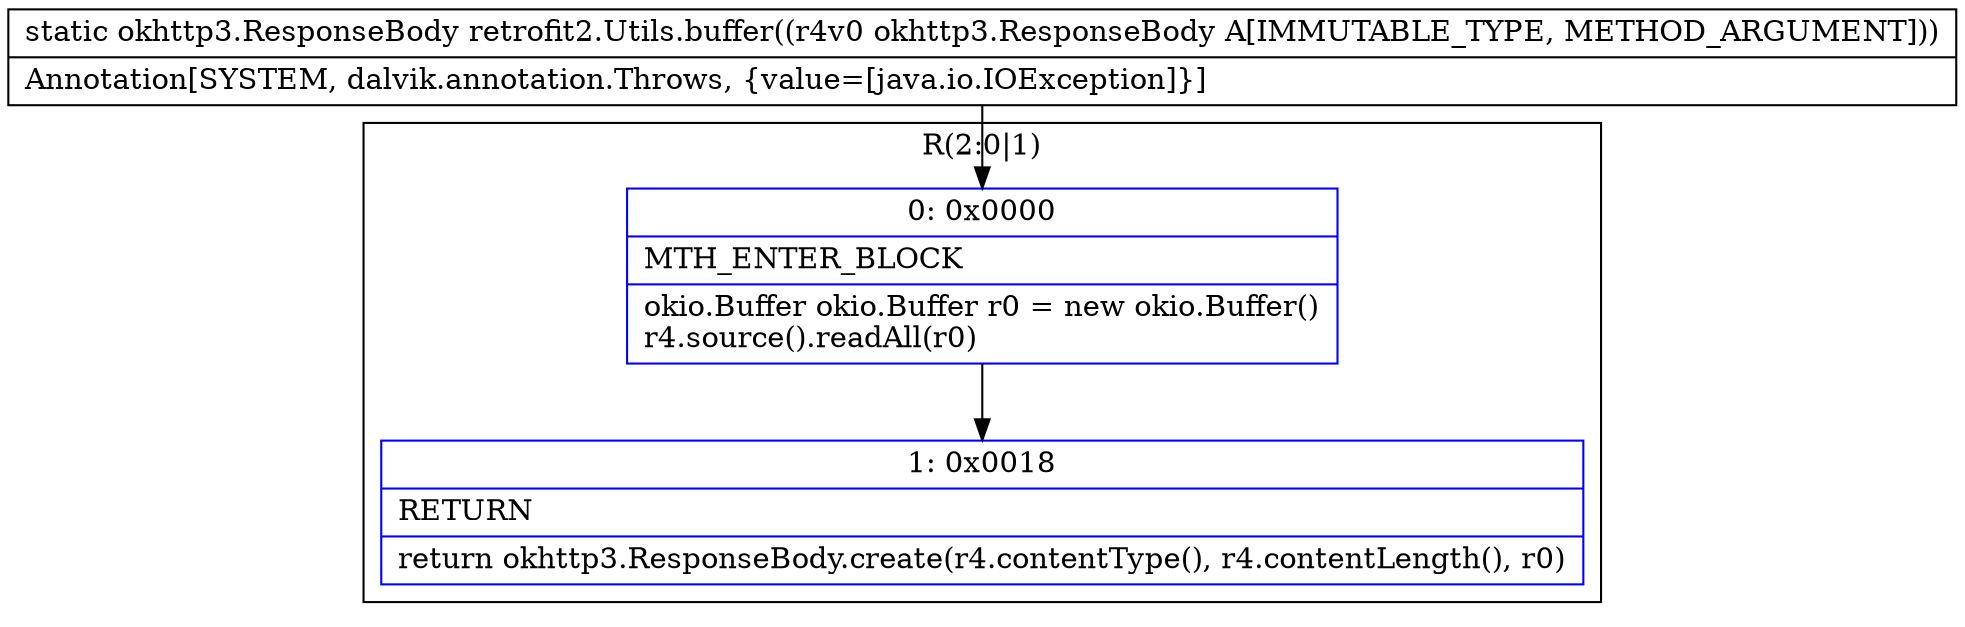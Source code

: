 digraph "CFG forretrofit2.Utils.buffer(Lokhttp3\/ResponseBody;)Lokhttp3\/ResponseBody;" {
subgraph cluster_Region_81679581 {
label = "R(2:0|1)";
node [shape=record,color=blue];
Node_0 [shape=record,label="{0\:\ 0x0000|MTH_ENTER_BLOCK\l|okio.Buffer okio.Buffer r0 = new okio.Buffer()\lr4.source().readAll(r0)\l}"];
Node_1 [shape=record,label="{1\:\ 0x0018|RETURN\l|return okhttp3.ResponseBody.create(r4.contentType(), r4.contentLength(), r0)\l}"];
}
MethodNode[shape=record,label="{static okhttp3.ResponseBody retrofit2.Utils.buffer((r4v0 okhttp3.ResponseBody A[IMMUTABLE_TYPE, METHOD_ARGUMENT]))  | Annotation[SYSTEM, dalvik.annotation.Throws, \{value=[java.io.IOException]\}]\l}"];
MethodNode -> Node_0;
Node_0 -> Node_1;
}


